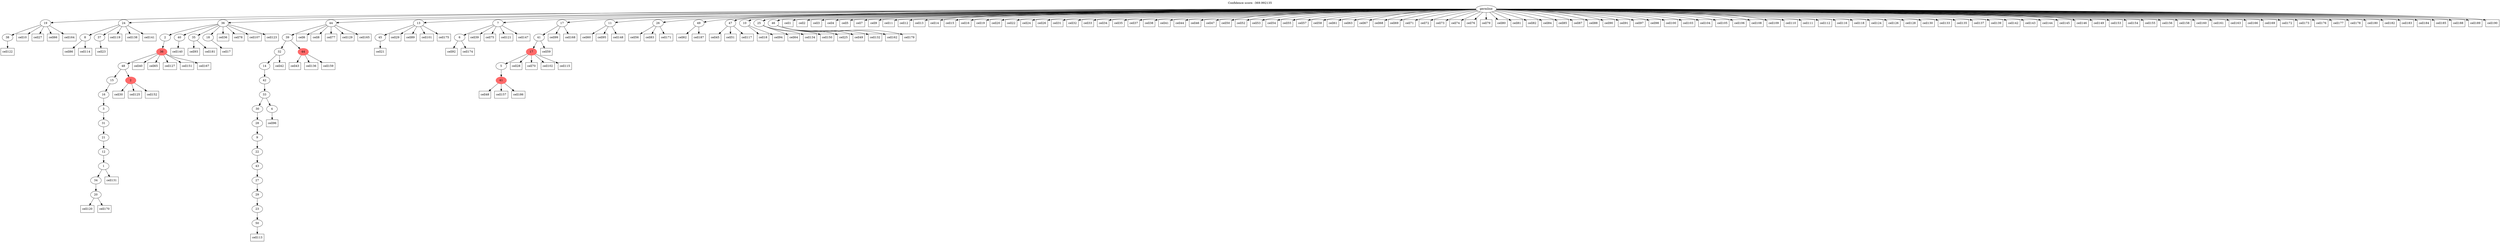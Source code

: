digraph g {
	"54" -> "55";
	"55" [label="38"];
	"51" -> "52";
	"52" [label="8"];
	"51" -> "53";
	"53" [label="37"];
	"49" -> "50";
	"50" [label="20"];
	"48" -> "49";
	"49" [label="34"];
	"47" -> "48";
	"48" [label="1"];
	"46" -> "47";
	"47" [label="12"];
	"45" -> "46";
	"46" [label="21"];
	"44" -> "45";
	"45" [label="31"];
	"43" -> "44";
	"44" [label="3"];
	"42" -> "43";
	"43" [label="16"];
	"40" -> "41";
	"41" [color=indianred1, style=filled, label="2"];
	"40" -> "42";
	"42" [label="15"];
	"39" -> "40";
	"40" [label="48"];
	"38" -> "39";
	"39" [color=indianred1, style=filled, label="36"];
	"34" -> "35";
	"35" [label="40"];
	"34" -> "36";
	"36" [label="35"];
	"34" -> "37";
	"37" [label="18"];
	"34" -> "38";
	"38" [label="2"];
	"31" -> "32";
	"32" [label="50"];
	"30" -> "31";
	"31" [label="23"];
	"29" -> "30";
	"30" [label="29"];
	"28" -> "29";
	"29" [label="27"];
	"27" -> "28";
	"28" [label="43"];
	"26" -> "27";
	"27" [label="22"];
	"25" -> "26";
	"26" [label="9"];
	"24" -> "25";
	"25" [label="28"];
	"23" -> "24";
	"24" [label="30"];
	"23" -> "33";
	"33" [label="4"];
	"22" -> "23";
	"23" [label="33"];
	"21" -> "22";
	"22" [label="42"];
	"20" -> "21";
	"21" [label="14"];
	"18" -> "19";
	"19" [color=indianred1, style=filled, label="44"];
	"18" -> "20";
	"20" [label="32"];
	"17" -> "18";
	"18" [label="39"];
	"13" -> "14";
	"14" [label="45"];
	"8" -> "9";
	"9" [label="6"];
	"4" -> "5";
	"5" [color=indianred1, style=filled, label="41"];
	"3" -> "4";
	"4" [label="5"];
	"2" -> "3";
	"3" [color=indianred1, style=filled, label="17"];
	"1" -> "2";
	"2" [label="41"];
	"0" -> "1";
	"1" [label="17"];
	"0" -> "6";
	"6" [label="11"];
	"0" -> "7";
	"7" [label="26"];
	"0" -> "8";
	"8" [label="7"];
	"0" -> "10";
	"10" [label="49"];
	"0" -> "11";
	"11" [label="47"];
	"0" -> "12";
	"12" [label="10"];
	"0" -> "13";
	"13" [label="13"];
	"0" -> "15";
	"15" [label="25"];
	"0" -> "16";
	"16" [label="46"];
	"0" -> "17";
	"17" [label="44"];
	"0" -> "34";
	"34" [label="36"];
	"0" -> "51";
	"51" [label="24"];
	"0" -> "54";
	"54" [label="19"];
	"0" [label="germline"];
	"0" -> "cell1";
	"cell1" [shape=box];
	"0" -> "cell2";
	"cell2" [shape=box];
	"0" -> "cell3";
	"cell3" [shape=box];
	"0" -> "cell4";
	"cell4" [shape=box];
	"0" -> "cell5";
	"cell5" [shape=box];
	"17" -> "cell6";
	"cell6" [shape=box];
	"0" -> "cell7";
	"cell7" [shape=box];
	"17" -> "cell8";
	"cell8" [shape=box];
	"0" -> "cell9";
	"cell9" [shape=box];
	"54" -> "cell10";
	"cell10" [shape=box];
	"0" -> "cell11";
	"cell11" [shape=box];
	"0" -> "cell12";
	"cell12" [shape=box];
	"0" -> "cell13";
	"cell13" [shape=box];
	"0" -> "cell14";
	"cell14" [shape=box];
	"0" -> "cell15";
	"cell15" [shape=box];
	"0" -> "cell16";
	"cell16" [shape=box];
	"37" -> "cell17";
	"cell17" [shape=box];
	"12" -> "cell18";
	"cell18" [shape=box];
	"0" -> "cell19";
	"cell19" [shape=box];
	"0" -> "cell20";
	"cell20" [shape=box];
	"14" -> "cell21";
	"cell21" [shape=box];
	"0" -> "cell22";
	"cell22" [shape=box];
	"53" -> "cell23";
	"cell23" [shape=box];
	"0" -> "cell24";
	"cell24" [shape=box];
	"16" -> "cell25";
	"cell25" [shape=box];
	"0" -> "cell26";
	"cell26" [shape=box];
	"54" -> "cell27";
	"cell27" [shape=box];
	"3" -> "cell28";
	"cell28" [shape=box];
	"13" -> "cell29";
	"cell29" [shape=box];
	"41" -> "cell30";
	"cell30" [shape=box];
	"0" -> "cell31";
	"cell31" [shape=box];
	"0" -> "cell32";
	"cell32" [shape=box];
	"0" -> "cell33";
	"cell33" [shape=box];
	"0" -> "cell34";
	"cell34" [shape=box];
	"0" -> "cell35";
	"cell35" [shape=box];
	"34" -> "cell36";
	"cell36" [shape=box];
	"0" -> "cell37";
	"cell37" [shape=box];
	"0" -> "cell38";
	"cell38" [shape=box];
	"8" -> "cell39";
	"cell39" [shape=box];
	"39" -> "cell40";
	"cell40" [shape=box];
	"0" -> "cell41";
	"cell41" [shape=box];
	"20" -> "cell42";
	"cell42" [shape=box];
	"19" -> "cell43";
	"cell43" [shape=box];
	"0" -> "cell44";
	"cell44" [shape=box];
	"11" -> "cell45";
	"cell45" [shape=box];
	"0" -> "cell46";
	"cell46" [shape=box];
	"0" -> "cell47";
	"cell47" [shape=box];
	"5" -> "cell48";
	"cell48" [shape=box];
	"16" -> "cell49";
	"cell49" [shape=box];
	"0" -> "cell50";
	"cell50" [shape=box];
	"11" -> "cell51";
	"cell51" [shape=box];
	"0" -> "cell52";
	"cell52" [shape=box];
	"0" -> "cell53";
	"cell53" [shape=box];
	"0" -> "cell54";
	"cell54" [shape=box];
	"0" -> "cell55";
	"cell55" [shape=box];
	"7" -> "cell56";
	"cell56" [shape=box];
	"0" -> "cell57";
	"cell57" [shape=box];
	"0" -> "cell58";
	"cell58" [shape=box];
	"2" -> "cell59";
	"cell59" [shape=box];
	"6" -> "cell60";
	"cell60" [shape=box];
	"0" -> "cell61";
	"cell61" [shape=box];
	"10" -> "cell62";
	"cell62" [shape=box];
	"0" -> "cell63";
	"cell63" [shape=box];
	"15" -> "cell64";
	"cell64" [shape=box];
	"39" -> "cell65";
	"cell65" [shape=box];
	"54" -> "cell66";
	"cell66" [shape=box];
	"0" -> "cell67";
	"cell67" [shape=box];
	"0" -> "cell68";
	"cell68" [shape=box];
	"0" -> "cell69";
	"cell69" [shape=box];
	"3" -> "cell70";
	"cell70" [shape=box];
	"0" -> "cell71";
	"cell71" [shape=box];
	"0" -> "cell72";
	"cell72" [shape=box];
	"0" -> "cell73";
	"cell73" [shape=box];
	"0" -> "cell74";
	"cell74" [shape=box];
	"8" -> "cell75";
	"cell75" [shape=box];
	"0" -> "cell76";
	"cell76" [shape=box];
	"17" -> "cell77";
	"cell77" [shape=box];
	"34" -> "cell78";
	"cell78" [shape=box];
	"0" -> "cell79";
	"cell79" [shape=box];
	"0" -> "cell80";
	"cell80" [shape=box];
	"0" -> "cell81";
	"cell81" [shape=box];
	"0" -> "cell82";
	"cell82" [shape=box];
	"7" -> "cell83";
	"cell83" [shape=box];
	"0" -> "cell84";
	"cell84" [shape=box];
	"0" -> "cell85";
	"cell85" [shape=box];
	"52" -> "cell86";
	"cell86" [shape=box];
	"0" -> "cell87";
	"cell87" [shape=box];
	"0" -> "cell88";
	"cell88" [shape=box];
	"13" -> "cell89";
	"cell89" [shape=box];
	"0" -> "cell90";
	"cell90" [shape=box];
	"0" -> "cell91";
	"cell91" [shape=box];
	"9" -> "cell92";
	"cell92" [shape=box];
	"36" -> "cell93";
	"cell93" [shape=box];
	"12" -> "cell94";
	"cell94" [shape=box];
	"6" -> "cell95";
	"cell95" [shape=box];
	"33" -> "cell96";
	"cell96" [shape=box];
	"0" -> "cell97";
	"cell97" [shape=box];
	"0" -> "cell98";
	"cell98" [shape=box];
	"1" -> "cell99";
	"cell99" [shape=box];
	"0" -> "cell100";
	"cell100" [shape=box];
	"13" -> "cell101";
	"cell101" [shape=box];
	"3" -> "cell102";
	"cell102" [shape=box];
	"0" -> "cell103";
	"cell103" [shape=box];
	"0" -> "cell104";
	"cell104" [shape=box];
	"0" -> "cell105";
	"cell105" [shape=box];
	"0" -> "cell106";
	"cell106" [shape=box];
	"34" -> "cell107";
	"cell107" [shape=box];
	"0" -> "cell108";
	"cell108" [shape=box];
	"0" -> "cell109";
	"cell109" [shape=box];
	"0" -> "cell110";
	"cell110" [shape=box];
	"0" -> "cell111";
	"cell111" [shape=box];
	"0" -> "cell112";
	"cell112" [shape=box];
	"32" -> "cell113";
	"cell113" [shape=box];
	"52" -> "cell114";
	"cell114" [shape=box];
	"3" -> "cell115";
	"cell115" [shape=box];
	"0" -> "cell116";
	"cell116" [shape=box];
	"11" -> "cell117";
	"cell117" [shape=box];
	"0" -> "cell118";
	"cell118" [shape=box];
	"51" -> "cell119";
	"cell119" [shape=box];
	"50" -> "cell120";
	"cell120" [shape=box];
	"8" -> "cell121";
	"cell121" [shape=box];
	"55" -> "cell122";
	"cell122" [shape=box];
	"34" -> "cell123";
	"cell123" [shape=box];
	"0" -> "cell124";
	"cell124" [shape=box];
	"41" -> "cell125";
	"cell125" [shape=box];
	"0" -> "cell126";
	"cell126" [shape=box];
	"39" -> "cell127";
	"cell127" [shape=box];
	"0" -> "cell128";
	"cell128" [shape=box];
	"17" -> "cell129";
	"cell129" [shape=box];
	"0" -> "cell130";
	"cell130" [shape=box];
	"48" -> "cell131";
	"cell131" [shape=box];
	"16" -> "cell132";
	"cell132" [shape=box];
	"0" -> "cell133";
	"cell133" [shape=box];
	"15" -> "cell134";
	"cell134" [shape=box];
	"0" -> "cell135";
	"cell135" [shape=box];
	"19" -> "cell136";
	"cell136" [shape=box];
	"0" -> "cell137";
	"cell137" [shape=box];
	"51" -> "cell138";
	"cell138" [shape=box];
	"0" -> "cell139";
	"cell139" [shape=box];
	"35" -> "cell140";
	"cell140" [shape=box];
	"51" -> "cell141";
	"cell141" [shape=box];
	"0" -> "cell142";
	"cell142" [shape=box];
	"0" -> "cell143";
	"cell143" [shape=box];
	"0" -> "cell144";
	"cell144" [shape=box];
	"0" -> "cell145";
	"cell145" [shape=box];
	"0" -> "cell146";
	"cell146" [shape=box];
	"8" -> "cell147";
	"cell147" [shape=box];
	"6" -> "cell148";
	"cell148" [shape=box];
	"0" -> "cell149";
	"cell149" [shape=box];
	"15" -> "cell150";
	"cell150" [shape=box];
	"39" -> "cell151";
	"cell151" [shape=box];
	"41" -> "cell152";
	"cell152" [shape=box];
	"0" -> "cell153";
	"cell153" [shape=box];
	"0" -> "cell154";
	"cell154" [shape=box];
	"0" -> "cell155";
	"cell155" [shape=box];
	"0" -> "cell156";
	"cell156" [shape=box];
	"5" -> "cell157";
	"cell157" [shape=box];
	"0" -> "cell158";
	"cell158" [shape=box];
	"19" -> "cell159";
	"cell159" [shape=box];
	"0" -> "cell160";
	"cell160" [shape=box];
	"0" -> "cell161";
	"cell161" [shape=box];
	"16" -> "cell162";
	"cell162" [shape=box];
	"0" -> "cell163";
	"cell163" [shape=box];
	"54" -> "cell164";
	"cell164" [shape=box];
	"17" -> "cell165";
	"cell165" [shape=box];
	"0" -> "cell166";
	"cell166" [shape=box];
	"39" -> "cell167";
	"cell167" [shape=box];
	"1" -> "cell168";
	"cell168" [shape=box];
	"0" -> "cell169";
	"cell169" [shape=box];
	"50" -> "cell170";
	"cell170" [shape=box];
	"7" -> "cell171";
	"cell171" [shape=box];
	"0" -> "cell172";
	"cell172" [shape=box];
	"0" -> "cell173";
	"cell173" [shape=box];
	"9" -> "cell174";
	"cell174" [shape=box];
	"13" -> "cell175";
	"cell175" [shape=box];
	"0" -> "cell176";
	"cell176" [shape=box];
	"0" -> "cell177";
	"cell177" [shape=box];
	"0" -> "cell178";
	"cell178" [shape=box];
	"16" -> "cell179";
	"cell179" [shape=box];
	"0" -> "cell180";
	"cell180" [shape=box];
	"36" -> "cell181";
	"cell181" [shape=box];
	"0" -> "cell182";
	"cell182" [shape=box];
	"0" -> "cell183";
	"cell183" [shape=box];
	"0" -> "cell184";
	"cell184" [shape=box];
	"0" -> "cell185";
	"cell185" [shape=box];
	"5" -> "cell186";
	"cell186" [shape=box];
	"10" -> "cell187";
	"cell187" [shape=box];
	"0" -> "cell188";
	"cell188" [shape=box];
	"0" -> "cell189";
	"cell189" [shape=box];
	"0" -> "cell190";
	"cell190" [shape=box];
	labelloc="t";
	label="Confidence score: -369.992135";
}

